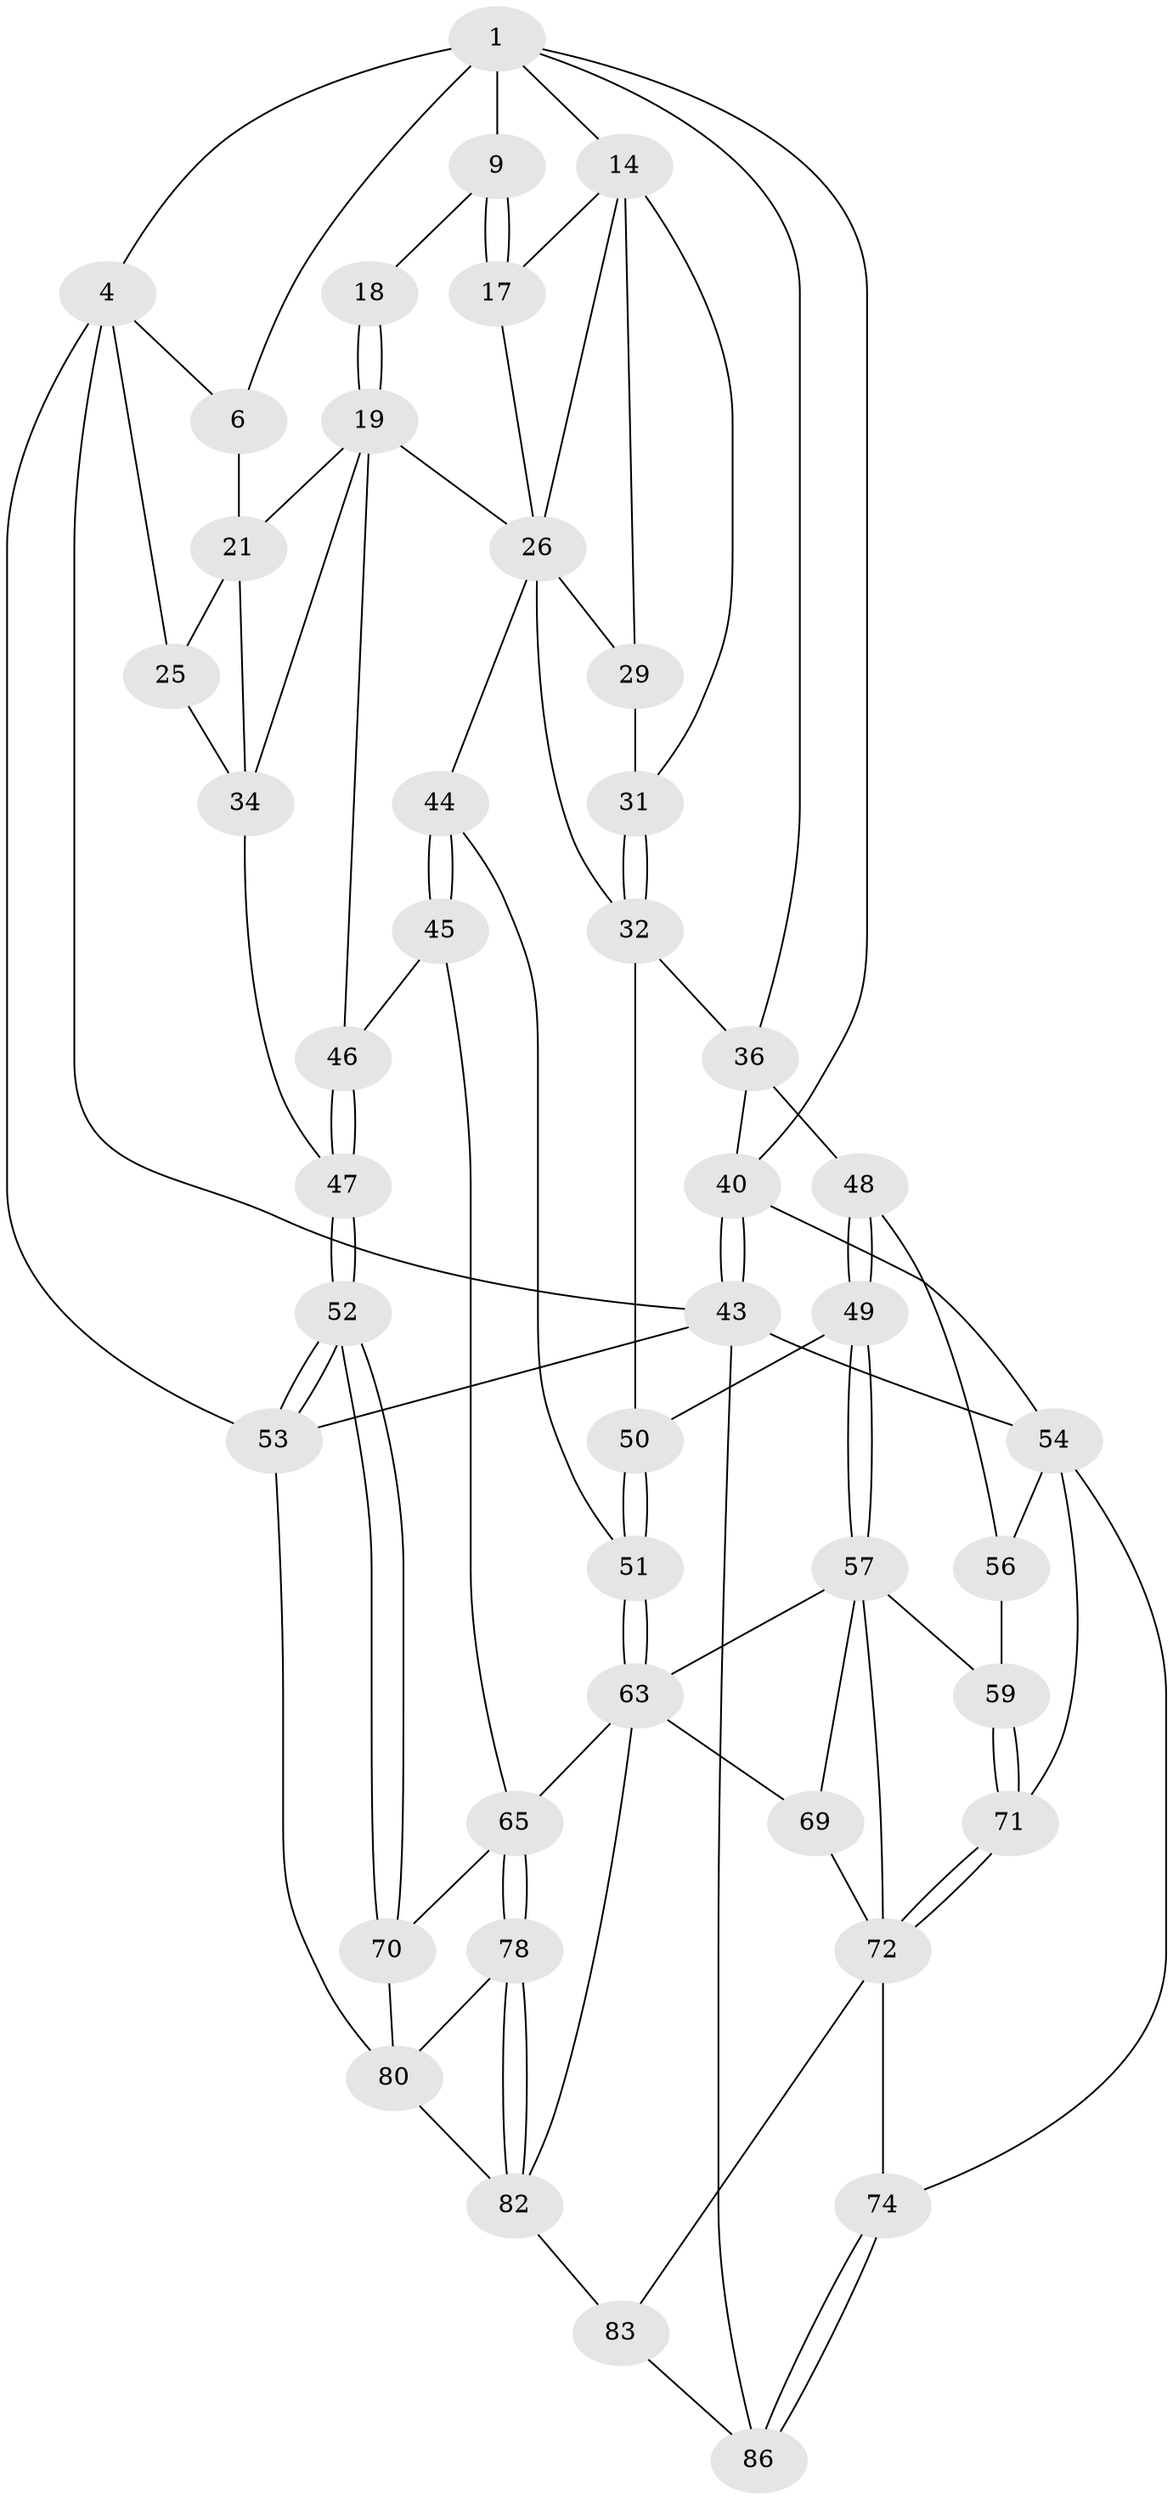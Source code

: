 // original degree distribution, {3: 0.022727272727272728, 4: 0.23863636363636365, 5: 0.5227272727272727, 6: 0.2159090909090909}
// Generated by graph-tools (version 1.1) at 2025/17/03/09/25 04:17:14]
// undirected, 44 vertices, 99 edges
graph export_dot {
graph [start="1"]
  node [color=gray90,style=filled];
  1 [pos="+0.57062711793041+0",super="+2+7"];
  4 [pos="+1+0",super="+5"];
  6 [pos="+0.27021599336520963+0",super="+8"];
  9 [pos="+0.612931467143347+0",super="+10"];
  14 [pos="+0.772298016420116+0.2779540053629194",super="+15"];
  17 [pos="+0.6239677343557855+0.059369339049249736",super="+24"];
  18 [pos="+0.3785020329485252+0.28093716848652106"];
  19 [pos="+0.3422244071625294+0.34843090227480705",super="+20"];
  21 [pos="+0.2342037455340259+0.2640934888333994",super="+22"];
  25 [pos="+0+0.10959631148218285"];
  26 [pos="+0.5394832731200689+0.31168883128216596",super="+30+27"];
  29 [pos="+0.6622776109977209+0.27282011074762896"];
  31 [pos="+0.6972289922485698+0.3353826094549297"];
  32 [pos="+0.6182255165546141+0.4236974674102547",super="+33"];
  34 [pos="+0.15853209151642086+0.3395107116579514",super="+35"];
  36 [pos="+0.7154907592945849+0.43253541161995906",super="+42"];
  40 [pos="+0.9895696622708346+0.4216501241496585",super="+41"];
  43 [pos="+1+0.4264131141435378",super="+60"];
  44 [pos="+0.3406556952521874+0.5734718477619597"];
  45 [pos="+0.1918450760028703+0.6210615021982929"];
  46 [pos="+0.10622460044546696+0.565437109072516"];
  47 [pos="+0+0.5266595456005618"];
  48 [pos="+0.8043879281336795+0.5378443909067594"];
  49 [pos="+0.646367853318631+0.620985825373522"];
  50 [pos="+0.6040766260161108+0.5885871130195082"];
  51 [pos="+0.454615775728496+0.6848967216231924"];
  52 [pos="+0+1"];
  53 [pos="+0+1"];
  54 [pos="+0.9145316366577296+0.7477105548829124",super="+61+55"];
  56 [pos="+0.8043268298467017+0.5555268107976657"];
  57 [pos="+0.6683565242240942+0.6956605304955571",super="+58+62"];
  59 [pos="+0.7745654536906982+0.7391256512058616"];
  63 [pos="+0.4653792474222831+0.7820848295037374",super="+64"];
  65 [pos="+0.40725132541030745+0.8511351246557723",super="+66"];
  69 [pos="+0.639983176797767+0.8734698829431159",super="+76"];
  70 [pos="+0.1829193244749278+0.8135887554735103"];
  71 [pos="+0.7925902424318119+0.7483492193425836"];
  72 [pos="+0.7709480350171408+0.890930256913077",super="+75+73"];
  74 [pos="+0.8813473678555597+0.8990022183326976"];
  78 [pos="+0.40513205866398766+0.8709698359203779",super="+79"];
  80 [pos="+0.2560180057648669+0.9594504852423414",super="+88"];
  82 [pos="+0.5039402438168011+1",super="+84"];
  83 [pos="+0.7140265962724955+1",super="+85"];
  86 [pos="+1+1"];
  1 -- 4;
  1 -- 36;
  1 -- 40;
  1 -- 9 [weight=2];
  1 -- 14;
  1 -- 6;
  4 -- 43 [weight=2];
  4 -- 25;
  4 -- 53;
  4 -- 6;
  6 -- 21;
  9 -- 17 [weight=2];
  9 -- 17;
  9 -- 18 [weight=2];
  14 -- 31;
  14 -- 17;
  14 -- 26;
  14 -- 29;
  17 -- 26;
  18 -- 19;
  18 -- 19;
  19 -- 34;
  19 -- 21;
  19 -- 46;
  19 -- 26;
  21 -- 34;
  21 -- 25;
  25 -- 34;
  26 -- 29;
  26 -- 44;
  26 -- 32 [weight=2];
  29 -- 31;
  31 -- 32;
  31 -- 32;
  32 -- 36;
  32 -- 50;
  34 -- 47;
  36 -- 40;
  36 -- 48;
  40 -- 43;
  40 -- 43;
  40 -- 54;
  43 -- 53;
  43 -- 86;
  43 -- 54;
  44 -- 45;
  44 -- 45;
  44 -- 51;
  45 -- 46;
  45 -- 65;
  46 -- 47;
  46 -- 47;
  47 -- 52;
  47 -- 52;
  48 -- 49;
  48 -- 49;
  48 -- 56;
  49 -- 50;
  49 -- 57;
  49 -- 57;
  50 -- 51;
  50 -- 51;
  51 -- 63;
  51 -- 63;
  52 -- 53;
  52 -- 53;
  52 -- 70;
  52 -- 70;
  53 -- 80;
  54 -- 74;
  54 -- 56;
  54 -- 71;
  56 -- 59;
  57 -- 59;
  57 -- 69 [weight=2];
  57 -- 63;
  57 -- 72;
  59 -- 71;
  59 -- 71;
  63 -- 65;
  63 -- 82;
  63 -- 69;
  65 -- 78;
  65 -- 78;
  65 -- 70;
  69 -- 72;
  70 -- 80;
  71 -- 72;
  71 -- 72;
  72 -- 74;
  72 -- 83 [weight=2];
  74 -- 86;
  74 -- 86;
  78 -- 82 [weight=2];
  78 -- 82;
  78 -- 80;
  80 -- 82;
  82 -- 83;
  83 -- 86;
}
